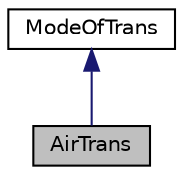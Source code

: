 digraph "AirTrans"
{
 // LATEX_PDF_SIZE
  edge [fontname="Helvetica",fontsize="10",labelfontname="Helvetica",labelfontsize="10"];
  node [fontname="Helvetica",fontsize="10",shape=record];
  Node1 [label="AirTrans",height=0.2,width=0.4,color="black", fillcolor="grey75", style="filled", fontcolor="black",tooltip="Represents air transport as a mode of transport."];
  Node2 -> Node1 [dir="back",color="midnightblue",fontsize="10",style="solid"];
  Node2 [label="ModeOfTrans",height=0.2,width=0.4,color="black", fillcolor="white", style="filled",URL="$classModeOfTrans.html",tooltip="Abstract base class for different modes of transport."];
}

